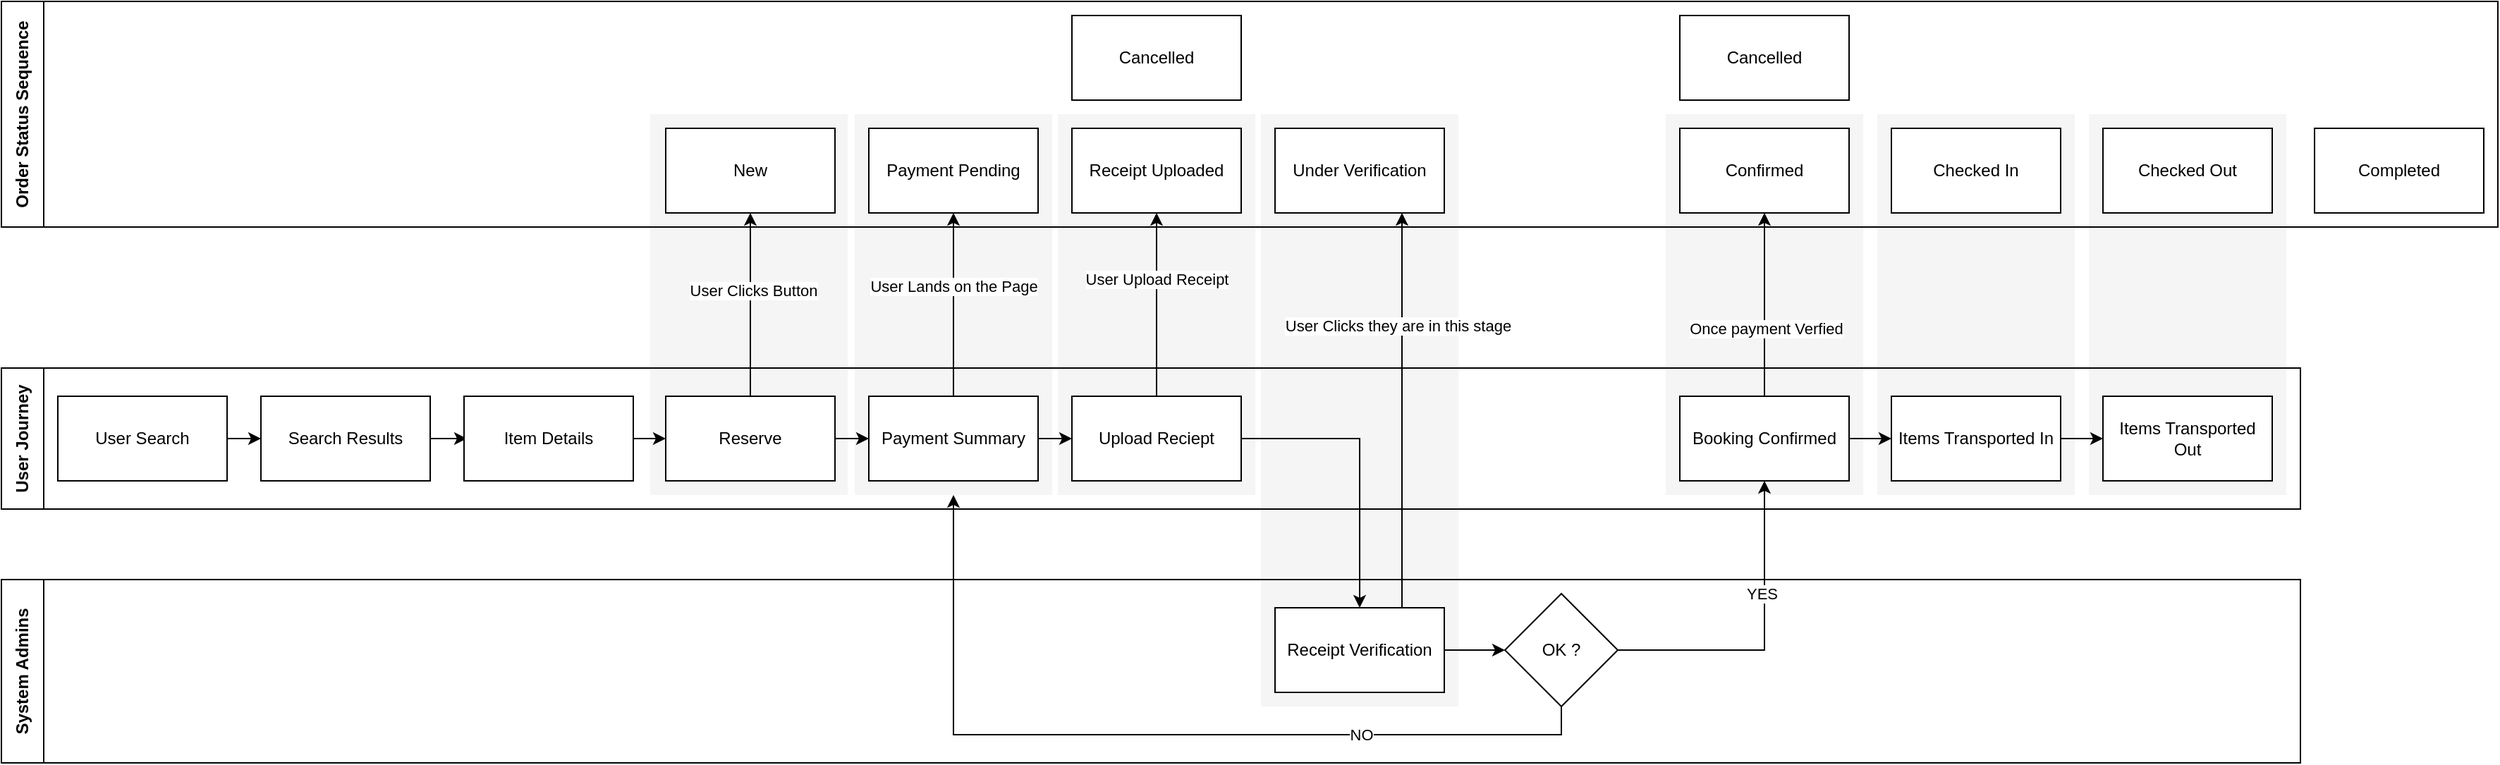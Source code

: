 <mxfile pages="3">
    <diagram name="User Journey" id="LqXyPF7JI-Jgg4aeZyhB">
        <mxGraphModel dx="452" dy="212" grid="1" gridSize="10" guides="1" tooltips="1" connect="1" arrows="1" fold="1" page="1" pageScale="1" pageWidth="1169" pageHeight="827" math="0" shadow="0">
            <root>
                <mxCell id="0"/>
                <mxCell id="1" parent="0"/>
                <mxCell id="3ZjQxdZKII5ij4vQxhKE-32" value="" style="rounded=0;whiteSpace=wrap;html=1;fillColor=#f5f5f5;fontColor=#333333;strokeColor=none;" parent="1" vertex="1">
                    <mxGeometry x="1520" y="180" width="140" height="270" as="geometry"/>
                </mxCell>
                <mxCell id="3ZjQxdZKII5ij4vQxhKE-31" value="" style="rounded=0;whiteSpace=wrap;html=1;fillColor=#f5f5f5;fontColor=#333333;strokeColor=none;" parent="1" vertex="1">
                    <mxGeometry x="1370" y="180" width="140" height="270" as="geometry"/>
                </mxCell>
                <mxCell id="3ZjQxdZKII5ij4vQxhKE-30" value="" style="rounded=0;whiteSpace=wrap;html=1;fillColor=#f5f5f5;fontColor=#333333;strokeColor=none;" parent="1" vertex="1">
                    <mxGeometry x="1220" y="180" width="140" height="270" as="geometry"/>
                </mxCell>
                <mxCell id="3ZjQxdZKII5ij4vQxhKE-29" value="" style="rounded=0;whiteSpace=wrap;html=1;fillColor=#f5f5f5;fontColor=#333333;strokeColor=none;" parent="1" vertex="1">
                    <mxGeometry x="933" y="180" width="140" height="420" as="geometry"/>
                </mxCell>
                <mxCell id="3ZjQxdZKII5ij4vQxhKE-28" value="" style="rounded=0;whiteSpace=wrap;html=1;fillColor=#f5f5f5;fontColor=#333333;strokeColor=none;" parent="1" vertex="1">
                    <mxGeometry x="789" y="180" width="140" height="270" as="geometry"/>
                </mxCell>
                <mxCell id="3ZjQxdZKII5ij4vQxhKE-27" value="" style="rounded=0;whiteSpace=wrap;html=1;fillColor=#f5f5f5;fontColor=#333333;strokeColor=none;" parent="1" vertex="1">
                    <mxGeometry x="645" y="180" width="140" height="270" as="geometry"/>
                </mxCell>
                <mxCell id="3ZjQxdZKII5ij4vQxhKE-26" value="" style="rounded=0;whiteSpace=wrap;html=1;fillColor=#f5f5f5;fontColor=#333333;strokeColor=none;" parent="1" vertex="1">
                    <mxGeometry x="500" y="180" width="140" height="270" as="geometry"/>
                </mxCell>
                <mxCell id="CZBohjTRGIKA8jOOzzC4-14" style="edgeStyle=orthogonalEdgeStyle;rounded=0;orthogonalLoop=1;jettySize=auto;html=1;exitX=1;exitY=0.5;exitDx=0;exitDy=0;entryX=0;entryY=0.5;entryDx=0;entryDy=0;" parent="1" source="CZBohjTRGIKA8jOOzzC4-5" target="CZBohjTRGIKA8jOOzzC4-6" edge="1">
                    <mxGeometry relative="1" as="geometry"/>
                </mxCell>
                <mxCell id="CZBohjTRGIKA8jOOzzC4-5" value="User Search" style="rounded=0;whiteSpace=wrap;html=1;" parent="1" vertex="1">
                    <mxGeometry x="80" y="380" width="120" height="60" as="geometry"/>
                </mxCell>
                <mxCell id="CZBohjTRGIKA8jOOzzC4-15" style="edgeStyle=orthogonalEdgeStyle;rounded=0;orthogonalLoop=1;jettySize=auto;html=1;exitX=1;exitY=0.5;exitDx=0;exitDy=0;" parent="1" source="CZBohjTRGIKA8jOOzzC4-6" edge="1">
                    <mxGeometry relative="1" as="geometry">
                        <mxPoint x="370" y="410" as="targetPoint"/>
                    </mxGeometry>
                </mxCell>
                <mxCell id="CZBohjTRGIKA8jOOzzC4-6" value="Search Results" style="rounded=0;whiteSpace=wrap;html=1;" parent="1" vertex="1">
                    <mxGeometry x="224" y="380" width="120" height="60" as="geometry"/>
                </mxCell>
                <mxCell id="CZBohjTRGIKA8jOOzzC4-16" style="edgeStyle=orthogonalEdgeStyle;rounded=0;orthogonalLoop=1;jettySize=auto;html=1;exitX=1;exitY=0.5;exitDx=0;exitDy=0;entryX=0;entryY=0.5;entryDx=0;entryDy=0;" parent="1" source="CZBohjTRGIKA8jOOzzC4-7" target="CZBohjTRGIKA8jOOzzC4-8" edge="1">
                    <mxGeometry relative="1" as="geometry"/>
                </mxCell>
                <mxCell id="CZBohjTRGIKA8jOOzzC4-7" value="Item Details" style="rounded=0;whiteSpace=wrap;html=1;" parent="1" vertex="1">
                    <mxGeometry x="368" y="380" width="120" height="60" as="geometry"/>
                </mxCell>
                <mxCell id="CZBohjTRGIKA8jOOzzC4-17" style="edgeStyle=orthogonalEdgeStyle;rounded=0;orthogonalLoop=1;jettySize=auto;html=1;exitX=1;exitY=0.5;exitDx=0;exitDy=0;entryX=0;entryY=0.5;entryDx=0;entryDy=0;" parent="1" source="CZBohjTRGIKA8jOOzzC4-8" target="CZBohjTRGIKA8jOOzzC4-9" edge="1">
                    <mxGeometry relative="1" as="geometry"/>
                </mxCell>
                <mxCell id="CZBohjTRGIKA8jOOzzC4-8" value="Reserve" style="rounded=0;whiteSpace=wrap;html=1;" parent="1" vertex="1">
                    <mxGeometry x="511" y="380" width="120" height="60" as="geometry"/>
                </mxCell>
                <mxCell id="CZBohjTRGIKA8jOOzzC4-18" style="edgeStyle=orthogonalEdgeStyle;rounded=0;orthogonalLoop=1;jettySize=auto;html=1;exitX=1;exitY=0.5;exitDx=0;exitDy=0;entryX=0;entryY=0.5;entryDx=0;entryDy=0;" parent="1" source="CZBohjTRGIKA8jOOzzC4-9" target="CZBohjTRGIKA8jOOzzC4-10" edge="1">
                    <mxGeometry relative="1" as="geometry"/>
                </mxCell>
                <mxCell id="rJdlbdRvxO3YzayUn3DN-3" style="edgeStyle=orthogonalEdgeStyle;rounded=0;orthogonalLoop=1;jettySize=auto;html=1;entryX=0.5;entryY=1;entryDx=0;entryDy=0;" parent="1" source="CZBohjTRGIKA8jOOzzC4-9" target="CZBohjTRGIKA8jOOzzC4-27" edge="1">
                    <mxGeometry relative="1" as="geometry"/>
                </mxCell>
                <mxCell id="rJdlbdRvxO3YzayUn3DN-4" value="User Lands on the Page" style="edgeLabel;html=1;align=center;verticalAlign=middle;resizable=0;points=[];" parent="rJdlbdRvxO3YzayUn3DN-3" vertex="1" connectable="0">
                    <mxGeometry x="0.2" relative="1" as="geometry">
                        <mxPoint as="offset"/>
                    </mxGeometry>
                </mxCell>
                <mxCell id="CZBohjTRGIKA8jOOzzC4-9" value="Payment Summary" style="rounded=0;whiteSpace=wrap;html=1;" parent="1" vertex="1">
                    <mxGeometry x="655" y="380" width="120" height="60" as="geometry"/>
                </mxCell>
                <mxCell id="CZBohjTRGIKA8jOOzzC4-36" style="edgeStyle=orthogonalEdgeStyle;rounded=0;orthogonalLoop=1;jettySize=auto;html=1;entryX=0.5;entryY=0;entryDx=0;entryDy=0;" parent="1" source="CZBohjTRGIKA8jOOzzC4-10" target="CZBohjTRGIKA8jOOzzC4-12" edge="1">
                    <mxGeometry relative="1" as="geometry"/>
                </mxCell>
                <mxCell id="rJdlbdRvxO3YzayUn3DN-5" style="edgeStyle=orthogonalEdgeStyle;rounded=0;orthogonalLoop=1;jettySize=auto;html=1;entryX=0.5;entryY=1;entryDx=0;entryDy=0;" parent="1" source="CZBohjTRGIKA8jOOzzC4-10" target="CZBohjTRGIKA8jOOzzC4-28" edge="1">
                    <mxGeometry relative="1" as="geometry"/>
                </mxCell>
                <mxCell id="rJdlbdRvxO3YzayUn3DN-6" value="User Upload Receipt" style="edgeLabel;html=1;align=center;verticalAlign=middle;resizable=0;points=[];" parent="rJdlbdRvxO3YzayUn3DN-5" vertex="1" connectable="0">
                    <mxGeometry x="0.277" relative="1" as="geometry">
                        <mxPoint as="offset"/>
                    </mxGeometry>
                </mxCell>
                <mxCell id="CZBohjTRGIKA8jOOzzC4-10" value="Upload Reciept" style="rounded=0;whiteSpace=wrap;html=1;" parent="1" vertex="1">
                    <mxGeometry x="799" y="380" width="120" height="60" as="geometry"/>
                </mxCell>
                <mxCell id="CZBohjTRGIKA8jOOzzC4-37" style="edgeStyle=orthogonalEdgeStyle;rounded=0;orthogonalLoop=1;jettySize=auto;html=1;entryX=0;entryY=0.5;entryDx=0;entryDy=0;" parent="1" source="CZBohjTRGIKA8jOOzzC4-12" target="CZBohjTRGIKA8jOOzzC4-13" edge="1">
                    <mxGeometry relative="1" as="geometry"/>
                </mxCell>
                <mxCell id="rJdlbdRvxO3YzayUn3DN-7" style="edgeStyle=orthogonalEdgeStyle;rounded=0;orthogonalLoop=1;jettySize=auto;html=1;exitX=0.75;exitY=0;exitDx=0;exitDy=0;entryX=0.75;entryY=1;entryDx=0;entryDy=0;" parent="1" source="CZBohjTRGIKA8jOOzzC4-12" target="CZBohjTRGIKA8jOOzzC4-29" edge="1">
                    <mxGeometry relative="1" as="geometry"/>
                </mxCell>
                <mxCell id="rJdlbdRvxO3YzayUn3DN-8" value="User Clicks they are in this stage" style="edgeLabel;html=1;align=center;verticalAlign=middle;resizable=0;points=[];" parent="rJdlbdRvxO3YzayUn3DN-7" vertex="1" connectable="0">
                    <mxGeometry x="0.242" relative="1" as="geometry">
                        <mxPoint x="-3" y="-26" as="offset"/>
                    </mxGeometry>
                </mxCell>
                <mxCell id="CZBohjTRGIKA8jOOzzC4-12" value="Receipt Verification" style="rounded=0;whiteSpace=wrap;html=1;" parent="1" vertex="1">
                    <mxGeometry x="943" y="530" width="120" height="60" as="geometry"/>
                </mxCell>
                <mxCell id="CZBohjTRGIKA8jOOzzC4-38" style="edgeStyle=orthogonalEdgeStyle;rounded=0;orthogonalLoop=1;jettySize=auto;html=1;exitX=0.5;exitY=1;exitDx=0;exitDy=0;entryX=0.5;entryY=1;entryDx=0;entryDy=0;" parent="1" source="CZBohjTRGIKA8jOOzzC4-13" target="3ZjQxdZKII5ij4vQxhKE-27" edge="1">
                    <mxGeometry relative="1" as="geometry"/>
                </mxCell>
                <mxCell id="CZBohjTRGIKA8jOOzzC4-39" value="NO" style="edgeLabel;html=1;align=center;verticalAlign=middle;resizable=0;points=[];" parent="CZBohjTRGIKA8jOOzzC4-38" vertex="1" connectable="0">
                    <mxGeometry x="-0.476" relative="1" as="geometry">
                        <mxPoint as="offset"/>
                    </mxGeometry>
                </mxCell>
                <mxCell id="CZBohjTRGIKA8jOOzzC4-40" style="edgeStyle=orthogonalEdgeStyle;rounded=0;orthogonalLoop=1;jettySize=auto;html=1;exitX=1;exitY=0.5;exitDx=0;exitDy=0;entryX=0.5;entryY=1;entryDx=0;entryDy=0;" parent="1" source="CZBohjTRGIKA8jOOzzC4-13" target="CZBohjTRGIKA8jOOzzC4-11" edge="1">
                    <mxGeometry relative="1" as="geometry"/>
                </mxCell>
                <mxCell id="CZBohjTRGIKA8jOOzzC4-41" value="YES" style="edgeLabel;html=1;align=center;verticalAlign=middle;resizable=0;points=[];" parent="CZBohjTRGIKA8jOOzzC4-40" vertex="1" connectable="0">
                    <mxGeometry x="0.292" y="2" relative="1" as="geometry">
                        <mxPoint as="offset"/>
                    </mxGeometry>
                </mxCell>
                <mxCell id="CZBohjTRGIKA8jOOzzC4-13" value="OK ?" style="rhombus;whiteSpace=wrap;html=1;" parent="1" vertex="1">
                    <mxGeometry x="1106" y="520" width="80" height="80" as="geometry"/>
                </mxCell>
                <mxCell id="3ZjQxdZKII5ij4vQxhKE-1" value="User Journey" style="swimlane;horizontal=0;whiteSpace=wrap;html=1;startSize=30;movable=1;resizable=1;rotatable=1;deletable=1;editable=1;locked=0;connectable=1;" parent="1" vertex="1">
                    <mxGeometry x="40" y="360" width="1630" height="100" as="geometry"/>
                </mxCell>
                <mxCell id="CZBohjTRGIKA8jOOzzC4-11" value="Booking Confirmed" style="rounded=0;whiteSpace=wrap;html=1;" parent="3ZjQxdZKII5ij4vQxhKE-1" vertex="1">
                    <mxGeometry x="1190" y="20" width="120" height="60" as="geometry"/>
                </mxCell>
                <mxCell id="CZBohjTRGIKA8jOOzzC4-30" value="Items Transported In" style="rounded=0;whiteSpace=wrap;html=1;" parent="3ZjQxdZKII5ij4vQxhKE-1" vertex="1">
                    <mxGeometry x="1340" y="20" width="120" height="60" as="geometry"/>
                </mxCell>
                <mxCell id="CZBohjTRGIKA8jOOzzC4-31" value="Items Transported Out" style="rounded=0;whiteSpace=wrap;html=1;" parent="3ZjQxdZKII5ij4vQxhKE-1" vertex="1">
                    <mxGeometry x="1490" y="20" width="120" height="60" as="geometry"/>
                </mxCell>
                <mxCell id="CZBohjTRGIKA8jOOzzC4-42" style="edgeStyle=orthogonalEdgeStyle;rounded=0;orthogonalLoop=1;jettySize=auto;html=1;exitX=1;exitY=0.5;exitDx=0;exitDy=0;entryX=0;entryY=0.5;entryDx=0;entryDy=0;" parent="3ZjQxdZKII5ij4vQxhKE-1" source="CZBohjTRGIKA8jOOzzC4-11" target="CZBohjTRGIKA8jOOzzC4-30" edge="1">
                    <mxGeometry relative="1" as="geometry"/>
                </mxCell>
                <mxCell id="CZBohjTRGIKA8jOOzzC4-43" style="edgeStyle=orthogonalEdgeStyle;rounded=0;orthogonalLoop=1;jettySize=auto;html=1;exitX=1;exitY=0.5;exitDx=0;exitDy=0;entryX=0;entryY=0.5;entryDx=0;entryDy=0;" parent="3ZjQxdZKII5ij4vQxhKE-1" source="CZBohjTRGIKA8jOOzzC4-30" target="CZBohjTRGIKA8jOOzzC4-31" edge="1">
                    <mxGeometry relative="1" as="geometry"/>
                </mxCell>
                <mxCell id="3ZjQxdZKII5ij4vQxhKE-2" value="System Admins" style="swimlane;horizontal=0;whiteSpace=wrap;html=1;startSize=30;movable=1;resizable=1;rotatable=1;deletable=1;editable=1;locked=0;connectable=1;" parent="1" vertex="1">
                    <mxGeometry x="40" y="510" width="1630" height="130" as="geometry"/>
                </mxCell>
                <mxCell id="3ZjQxdZKII5ij4vQxhKE-20" value="Order Status Sequence" style="swimlane;horizontal=0;whiteSpace=wrap;html=1;startSize=30;movable=0;resizable=0;rotatable=0;deletable=0;editable=0;locked=1;connectable=0;" parent="1" vertex="1">
                    <mxGeometry x="40" y="100" width="1770" height="160" as="geometry"/>
                </mxCell>
                <mxCell id="3ZjQxdZKII5ij4vQxhKE-24" style="edgeStyle=orthogonalEdgeStyle;rounded=0;orthogonalLoop=1;jettySize=auto;html=1;exitX=1;exitY=0.5;exitDx=0;exitDy=0;entryX=0;entryY=0.5;entryDx=0;entryDy=0;" parent="3ZjQxdZKII5ij4vQxhKE-20" edge="1">
                    <mxGeometry relative="1" as="geometry">
                        <mxPoint x="1310" y="50" as="sourcePoint"/>
                    </mxGeometry>
                </mxCell>
                <mxCell id="3ZjQxdZKII5ij4vQxhKE-25" style="edgeStyle=orthogonalEdgeStyle;rounded=0;orthogonalLoop=1;jettySize=auto;html=1;exitX=1;exitY=0.5;exitDx=0;exitDy=0;entryX=0;entryY=0.5;entryDx=0;entryDy=0;" parent="3ZjQxdZKII5ij4vQxhKE-20" edge="1">
                    <mxGeometry relative="1" as="geometry">
                        <mxPoint x="1460" y="50" as="sourcePoint"/>
                    </mxGeometry>
                </mxCell>
                <mxCell id="CZBohjTRGIKA8jOOzzC4-26" value="New" style="rounded=0;whiteSpace=wrap;html=1;" parent="3ZjQxdZKII5ij4vQxhKE-20" vertex="1">
                    <mxGeometry x="471" y="90" width="120" height="60" as="geometry"/>
                </mxCell>
                <mxCell id="CZBohjTRGIKA8jOOzzC4-27" value="Payment Pending" style="rounded=0;whiteSpace=wrap;html=1;" parent="3ZjQxdZKII5ij4vQxhKE-20" vertex="1">
                    <mxGeometry x="615" y="90" width="120" height="60" as="geometry"/>
                </mxCell>
                <mxCell id="CZBohjTRGIKA8jOOzzC4-28" value="Receipt Uploaded" style="rounded=0;whiteSpace=wrap;html=1;" parent="3ZjQxdZKII5ij4vQxhKE-20" vertex="1">
                    <mxGeometry x="759" y="90" width="120" height="60" as="geometry"/>
                </mxCell>
                <mxCell id="CZBohjTRGIKA8jOOzzC4-29" value="Under Verification" style="rounded=0;whiteSpace=wrap;html=1;" parent="3ZjQxdZKII5ij4vQxhKE-20" vertex="1">
                    <mxGeometry x="903" y="90" width="120" height="60" as="geometry"/>
                </mxCell>
                <mxCell id="CZBohjTRGIKA8jOOzzC4-32" value="Confirmed" style="rounded=0;whiteSpace=wrap;html=1;" parent="3ZjQxdZKII5ij4vQxhKE-20" vertex="1">
                    <mxGeometry x="1190" y="90" width="120" height="60" as="geometry"/>
                </mxCell>
                <mxCell id="CZBohjTRGIKA8jOOzzC4-33" value="Checked In" style="rounded=0;whiteSpace=wrap;html=1;" parent="3ZjQxdZKII5ij4vQxhKE-20" vertex="1">
                    <mxGeometry x="1340" y="90" width="120" height="60" as="geometry"/>
                </mxCell>
                <mxCell id="CZBohjTRGIKA8jOOzzC4-34" value="Checked Out" style="rounded=0;whiteSpace=wrap;html=1;" parent="3ZjQxdZKII5ij4vQxhKE-20" vertex="1">
                    <mxGeometry x="1490" y="90" width="120" height="60" as="geometry"/>
                </mxCell>
                <mxCell id="CZBohjTRGIKA8jOOzzC4-35" value="Completed" style="rounded=0;whiteSpace=wrap;html=1;" parent="3ZjQxdZKII5ij4vQxhKE-20" vertex="1">
                    <mxGeometry x="1640" y="90" width="120" height="60" as="geometry"/>
                </mxCell>
                <mxCell id="CZBohjTRGIKA8jOOzzC4-44" value="Cancelled" style="rounded=0;whiteSpace=wrap;html=1;" parent="3ZjQxdZKII5ij4vQxhKE-20" vertex="1">
                    <mxGeometry x="1190" y="10" width="120" height="60" as="geometry"/>
                </mxCell>
                <mxCell id="3ZjQxdZKII5ij4vQxhKE-33" value="Cancelled" style="rounded=0;whiteSpace=wrap;html=1;" parent="1" vertex="1">
                    <mxGeometry x="799" y="110" width="120" height="60" as="geometry"/>
                </mxCell>
                <mxCell id="rJdlbdRvxO3YzayUn3DN-1" style="edgeStyle=orthogonalEdgeStyle;rounded=0;orthogonalLoop=1;jettySize=auto;html=1;exitX=0.5;exitY=0;exitDx=0;exitDy=0;entryX=0.5;entryY=1;entryDx=0;entryDy=0;entryPerimeter=0;" parent="1" source="CZBohjTRGIKA8jOOzzC4-8" target="CZBohjTRGIKA8jOOzzC4-26" edge="1">
                    <mxGeometry relative="1" as="geometry"/>
                </mxCell>
                <mxCell id="rJdlbdRvxO3YzayUn3DN-2" value="User Clicks Button" style="edgeLabel;html=1;align=center;verticalAlign=middle;resizable=0;points=[];" parent="rJdlbdRvxO3YzayUn3DN-1" vertex="1" connectable="0">
                    <mxGeometry x="0.154" y="-2" relative="1" as="geometry">
                        <mxPoint as="offset"/>
                    </mxGeometry>
                </mxCell>
                <mxCell id="rJdlbdRvxO3YzayUn3DN-9" style="edgeStyle=orthogonalEdgeStyle;rounded=0;orthogonalLoop=1;jettySize=auto;html=1;entryX=0.5;entryY=1;entryDx=0;entryDy=0;" parent="1" source="CZBohjTRGIKA8jOOzzC4-11" target="CZBohjTRGIKA8jOOzzC4-32" edge="1">
                    <mxGeometry relative="1" as="geometry"/>
                </mxCell>
                <mxCell id="rJdlbdRvxO3YzayUn3DN-10" value="Once payment Verfied" style="edgeLabel;html=1;align=center;verticalAlign=middle;resizable=0;points=[];" parent="rJdlbdRvxO3YzayUn3DN-9" vertex="1" connectable="0">
                    <mxGeometry x="-0.262" y="-1" relative="1" as="geometry">
                        <mxPoint as="offset"/>
                    </mxGeometry>
                </mxCell>
            </root>
        </mxGraphModel>
    </diagram>
    <diagram id="qkvSj4cj8HJJ5qAoqPm4" name="High Level Archtecture">
        <mxGraphModel dx="452" dy="554" grid="1" gridSize="10" guides="1" tooltips="1" connect="1" arrows="1" fold="1" page="1" pageScale="1" pageWidth="827" pageHeight="1169" math="0" shadow="0">
            <root>
                <mxCell id="0"/>
                <mxCell id="1" parent="0"/>
                <mxCell id="cp1kz8u28nVTIYYutqOm-1" style="edgeStyle=orthogonalEdgeStyle;rounded=0;orthogonalLoop=1;jettySize=auto;html=1;entryX=0.5;entryY=0;entryDx=0;entryDy=0;" parent="1" source="cp1kz8u28nVTIYYutqOm-2" target="cp1kz8u28nVTIYYutqOm-7" edge="1">
                    <mxGeometry relative="1" as="geometry"/>
                </mxCell>
                <mxCell id="cp1kz8u28nVTIYYutqOm-2" value="Client Layer" style="swimlane;whiteSpace=wrap;html=1;" parent="1" vertex="1">
                    <mxGeometry x="470" y="220" width="410" height="110" as="geometry"/>
                </mxCell>
                <mxCell id="cp1kz8u28nVTIYYutqOm-3" value="WWW" style="rounded=0;whiteSpace=wrap;html=1;" parent="cp1kz8u28nVTIYYutqOm-2" vertex="1">
                    <mxGeometry x="70" y="40" width="120" height="60" as="geometry"/>
                </mxCell>
                <mxCell id="cp1kz8u28nVTIYYutqOm-4" value="Admin Portal" style="rounded=0;whiteSpace=wrap;html=1;" parent="cp1kz8u28nVTIYYutqOm-2" vertex="1">
                    <mxGeometry x="210" y="40" width="120" height="60" as="geometry"/>
                </mxCell>
                <mxCell id="cp1kz8u28nVTIYYutqOm-36" style="edgeStyle=orthogonalEdgeStyle;rounded=0;orthogonalLoop=1;jettySize=auto;html=1;exitX=0;exitY=0.5;exitDx=0;exitDy=0;entryX=1;entryY=0.75;entryDx=0;entryDy=0;" parent="1" source="cp1kz8u28nVTIYYutqOm-7" target="cp1kz8u28nVTIYYutqOm-13" edge="1">
                    <mxGeometry relative="1" as="geometry"/>
                </mxCell>
                <mxCell id="cp1kz8u28nVTIYYutqOm-7" value="Infrastructure Layer" style="swimlane;whiteSpace=wrap;html=1;startSize=23;" parent="1" vertex="1">
                    <mxGeometry x="470" y="390" width="410" height="180" as="geometry"/>
                </mxCell>
                <mxCell id="cp1kz8u28nVTIYYutqOm-8" value="Web Server, Firewall, Monitoring &amp;amp; Logging" style="rounded=0;whiteSpace=wrap;html=1;" parent="cp1kz8u28nVTIYYutqOm-7" vertex="1">
                    <mxGeometry x="10" y="40" width="390" height="60" as="geometry"/>
                </mxCell>
                <mxCell id="cp1kz8u28nVTIYYutqOm-9" value="API Gateway" style="rounded=0;whiteSpace=wrap;html=1;" parent="cp1kz8u28nVTIYYutqOm-7" vertex="1">
                    <mxGeometry x="10" y="106" width="190" height="60" as="geometry"/>
                </mxCell>
                <mxCell id="cp1kz8u28nVTIYYutqOm-10" value="Authentication Server" style="rounded=0;whiteSpace=wrap;html=1;" parent="cp1kz8u28nVTIYYutqOm-7" vertex="1">
                    <mxGeometry x="210" y="106" width="190" height="60" as="geometry"/>
                </mxCell>
                <mxCell id="cp1kz8u28nVTIYYutqOm-37" style="edgeStyle=orthogonalEdgeStyle;rounded=0;orthogonalLoop=1;jettySize=auto;html=1;entryX=0.5;entryY=0;entryDx=0;entryDy=0;" parent="1" source="cp1kz8u28nVTIYYutqOm-13" target="cp1kz8u28nVTIYYutqOm-23" edge="1">
                    <mxGeometry relative="1" as="geometry"/>
                </mxCell>
                <mxCell id="cp1kz8u28nVTIYYutqOm-38" style="edgeStyle=orthogonalEdgeStyle;rounded=0;orthogonalLoop=1;jettySize=auto;html=1;entryX=0.5;entryY=0;entryDx=0;entryDy=0;" parent="1" source="cp1kz8u28nVTIYYutqOm-13" target="cp1kz8u28nVTIYYutqOm-34" edge="1">
                    <mxGeometry relative="1" as="geometry"/>
                </mxCell>
                <mxCell id="cp1kz8u28nVTIYYutqOm-13" value="Microservices" style="swimlane;whiteSpace=wrap;html=1;" parent="1" vertex="1">
                    <mxGeometry x="20" y="220" width="410" height="190" as="geometry"/>
                </mxCell>
                <mxCell id="cp1kz8u28nVTIYYutqOm-14" value="&lt;p data-pm-slice=&quot;1 1 [&amp;quot;orderedList&amp;quot;,{&amp;quot;hookId&amp;quot;:&amp;quot;bh-7DCPIdUZGF4qi5zgz1UTP&amp;quot;,&amp;quot;hookType&amp;quot;:&amp;quot;blockHook&amp;quot;,&amp;quot;bubbleMenu&amp;quot;:true,&amp;quot;dir&amp;quot;:&amp;quot;ltr&amp;quot;,&amp;quot;start&amp;quot;:1},&amp;quot;listItem&amp;quot;,{&amp;quot;hookId&amp;quot;:&amp;quot;bh--_8fROrcW6D76sBfDuFPf&amp;quot;,&amp;quot;hookType&amp;quot;:&amp;quot;blockHook&amp;quot;}]&quot; dir=&quot;ltr&quot; data-bubble-menu=&quot;true&quot; data-hook-type=&quot;blockHook&quot; id=&quot;bh-ocJI2Xi5xWHBzxru-ZNvp&quot;&gt;User Service&lt;/p&gt;" style="rounded=0;whiteSpace=wrap;html=1;" parent="cp1kz8u28nVTIYYutqOm-13" vertex="1">
                    <mxGeometry x="10" y="40" width="120" height="60" as="geometry"/>
                </mxCell>
                <mxCell id="cp1kz8u28nVTIYYutqOm-15" value="&lt;p data-pm-slice=&quot;1 1 [&amp;quot;orderedList&amp;quot;,{&amp;quot;hookId&amp;quot;:&amp;quot;bh-7DCPIdUZGF4qi5zgz1UTP&amp;quot;,&amp;quot;hookType&amp;quot;:&amp;quot;blockHook&amp;quot;,&amp;quot;bubbleMenu&amp;quot;:true,&amp;quot;dir&amp;quot;:&amp;quot;ltr&amp;quot;,&amp;quot;start&amp;quot;:1},&amp;quot;listItem&amp;quot;,{&amp;quot;hookId&amp;quot;:&amp;quot;bh-IE9mQu8YucQOOUZtBvup9&amp;quot;,&amp;quot;hookType&amp;quot;:&amp;quot;blockHook&amp;quot;}]&quot; dir=&quot;ltr&quot; data-bubble-menu=&quot;true&quot; data-hook-type=&quot;blockHook&quot; id=&quot;bh-qchH9CW7WXxPOCBXkmo9h&quot;&gt;Notification Service&lt;/p&gt;" style="rounded=0;whiteSpace=wrap;html=1;" parent="cp1kz8u28nVTIYYutqOm-13" vertex="1">
                    <mxGeometry x="145" y="40" width="120" height="60" as="geometry"/>
                </mxCell>
                <mxCell id="cp1kz8u28nVTIYYutqOm-16" value="&lt;p data-pm-slice=&quot;1 1 [&amp;quot;orderedList&amp;quot;,{&amp;quot;hookId&amp;quot;:&amp;quot;bh-7DCPIdUZGF4qi5zgz1UTP&amp;quot;,&amp;quot;hookType&amp;quot;:&amp;quot;blockHook&amp;quot;,&amp;quot;bubbleMenu&amp;quot;:true,&amp;quot;dir&amp;quot;:&amp;quot;ltr&amp;quot;,&amp;quot;start&amp;quot;:1},&amp;quot;listItem&amp;quot;,{&amp;quot;hookId&amp;quot;:&amp;quot;bh-H7IT00rBx84PCXdsO38nJ&amp;quot;,&amp;quot;hookType&amp;quot;:&amp;quot;blockHook&amp;quot;}]&quot; dir=&quot;ltr&quot; data-bubble-menu=&quot;true&quot; data-hook-type=&quot;blockHook&quot; id=&quot;bh--seQbvdtpaoBHNNc7BUaE&quot;&gt;Activity Service&lt;/p&gt;" style="rounded=0;whiteSpace=wrap;html=1;" parent="cp1kz8u28nVTIYYutqOm-13" vertex="1">
                    <mxGeometry x="280" y="40" width="120" height="60" as="geometry"/>
                </mxCell>
                <mxCell id="cp1kz8u28nVTIYYutqOm-17" value="&lt;p data-pm-slice=&quot;1 1 [&amp;quot;orderedList&amp;quot;,{&amp;quot;hookId&amp;quot;:&amp;quot;bh-7DCPIdUZGF4qi5zgz1UTP&amp;quot;,&amp;quot;hookType&amp;quot;:&amp;quot;blockHook&amp;quot;,&amp;quot;bubbleMenu&amp;quot;:true,&amp;quot;dir&amp;quot;:&amp;quot;ltr&amp;quot;,&amp;quot;start&amp;quot;:1},&amp;quot;listItem&amp;quot;,{&amp;quot;hookId&amp;quot;:&amp;quot;bh-4V4yWNzqoyXIwRy_F04qY&amp;quot;,&amp;quot;hookType&amp;quot;:&amp;quot;blockHook&amp;quot;}]&quot; dir=&quot;ltr&quot; data-bubble-menu=&quot;true&quot; data-hook-type=&quot;blockHook&quot; id=&quot;bh-TgNiIRALmVVeNTGmhZjVz&quot;&gt;Files Service&lt;/p&gt;" style="rounded=0;whiteSpace=wrap;html=1;" parent="cp1kz8u28nVTIYYutqOm-13" vertex="1">
                    <mxGeometry x="10" y="110" width="120" height="60" as="geometry"/>
                </mxCell>
                <mxCell id="cp1kz8u28nVTIYYutqOm-18" value="&lt;p data-pm-slice=&quot;1 1 [&amp;quot;orderedList&amp;quot;,{&amp;quot;hookId&amp;quot;:&amp;quot;bh-7DCPIdUZGF4qi5zgz1UTP&amp;quot;,&amp;quot;hookType&amp;quot;:&amp;quot;blockHook&amp;quot;,&amp;quot;bubbleMenu&amp;quot;:true,&amp;quot;dir&amp;quot;:&amp;quot;ltr&amp;quot;,&amp;quot;start&amp;quot;:1},&amp;quot;listItem&amp;quot;,{&amp;quot;hookId&amp;quot;:&amp;quot;bh-eo6Doptl8hPkqxEkdhmBF&amp;quot;,&amp;quot;hookType&amp;quot;:&amp;quot;blockHook&amp;quot;}]&quot; dir=&quot;ltr&quot; data-bubble-menu=&quot;true&quot; data-hook-type=&quot;blockHook&quot; id=&quot;bh-Vixjyb3KjtMvn1t-cKb_z&quot;&gt;Bookings Service&lt;/p&gt;" style="rounded=0;whiteSpace=wrap;html=1;" parent="cp1kz8u28nVTIYYutqOm-13" vertex="1">
                    <mxGeometry x="145" y="110" width="120" height="60" as="geometry"/>
                </mxCell>
                <mxCell id="cp1kz8u28nVTIYYutqOm-23" value="Integration Layer" style="swimlane;whiteSpace=wrap;html=1;" parent="1" vertex="1">
                    <mxGeometry x="180" y="460" width="240" height="110" as="geometry"/>
                </mxCell>
                <mxCell id="Fax6TZuZyjG1nf2TaskS-1" value="Google Maps" style="rounded=0;whiteSpace=wrap;html=1;" parent="cp1kz8u28nVTIYYutqOm-23" vertex="1">
                    <mxGeometry x="10" y="40" width="100" height="60" as="geometry"/>
                </mxCell>
                <mxCell id="jnyxDIFOFhmC5v9Fc2z5-2" value="Resend" style="rounded=0;whiteSpace=wrap;html=1;" vertex="1" parent="cp1kz8u28nVTIYYutqOm-23">
                    <mxGeometry x="130" y="40" width="100" height="60" as="geometry"/>
                </mxCell>
                <mxCell id="cp1kz8u28nVTIYYutqOm-31" style="edgeStyle=orthogonalEdgeStyle;rounded=0;orthogonalLoop=1;jettySize=auto;html=1;entryX=0.5;entryY=0;entryDx=0;entryDy=0;exitX=0.5;exitY=1;exitDx=0;exitDy=0;" parent="1" edge="1">
                    <mxGeometry relative="1" as="geometry">
                        <Array as="points">
                            <mxPoint x="820" y="630"/>
                            <mxPoint x="550" y="630"/>
                        </Array>
                        <mxPoint x="550" y="660" as="targetPoint"/>
                    </mxGeometry>
                </mxCell>
                <mxCell id="cp1kz8u28nVTIYYutqOm-32" style="edgeStyle=orthogonalEdgeStyle;rounded=0;orthogonalLoop=1;jettySize=auto;html=1;entryX=0.5;entryY=0;entryDx=0;entryDy=0;exitX=0.5;exitY=1;exitDx=0;exitDy=0;" parent="1" edge="1">
                    <mxGeometry relative="1" as="geometry">
                        <Array as="points">
                            <mxPoint x="820" y="630"/>
                            <mxPoint x="690" y="630"/>
                        </Array>
                        <mxPoint x="690" y="660" as="targetPoint"/>
                    </mxGeometry>
                </mxCell>
                <mxCell id="cp1kz8u28nVTIYYutqOm-33" style="edgeStyle=orthogonalEdgeStyle;rounded=0;orthogonalLoop=1;jettySize=auto;html=1;entryX=0.5;entryY=0;entryDx=0;entryDy=0;" parent="1" edge="1">
                    <mxGeometry relative="1" as="geometry">
                        <Array as="points">
                            <mxPoint x="820" y="630"/>
                            <mxPoint x="830" y="630"/>
                        </Array>
                        <mxPoint x="830" y="660" as="targetPoint"/>
                    </mxGeometry>
                </mxCell>
                <mxCell id="cp1kz8u28nVTIYYutqOm-34" value="Data Layer" style="swimlane;whiteSpace=wrap;html=1;" parent="1" vertex="1">
                    <mxGeometry x="20" y="460" width="140" height="110" as="geometry"/>
                </mxCell>
                <mxCell id="cp1kz8u28nVTIYYutqOm-35" value="Database" style="rounded=0;whiteSpace=wrap;html=1;" parent="cp1kz8u28nVTIYYutqOm-34" vertex="1">
                    <mxGeometry x="10" y="40" width="120" height="60" as="geometry"/>
                </mxCell>
            </root>
        </mxGraphModel>
    </diagram>
    <diagram id="MtdCQGVQV3-qIZ45a1p7" name="Cloud Routing">
        <mxGraphModel dx="1615" dy="750" grid="1" gridSize="10" guides="1" tooltips="1" connect="1" arrows="1" fold="1" page="1" pageScale="1" pageWidth="827" pageHeight="1169" math="0" shadow="0">
            <root>
                <mxCell id="0"/>
                <mxCell id="1" parent="0"/>
                <mxCell id="0Gd1wLvWHD414CEyWbFW-27" style="edgeStyle=orthogonalEdgeStyle;rounded=0;orthogonalLoop=1;jettySize=auto;html=1;entryX=0;entryY=0.5;entryDx=0;entryDy=0;" edge="1" parent="1" source="0Gd1wLvWHD414CEyWbFW-1" target="0Gd1wLvWHD414CEyWbFW-5">
                    <mxGeometry relative="1" as="geometry"/>
                </mxCell>
                <mxCell id="0Gd1wLvWHD414CEyWbFW-1" value="www.pallet.omniphics.com" style="text;html=1;align=right;verticalAlign=middle;whiteSpace=wrap;rounded=0;" vertex="1" parent="1">
                    <mxGeometry x="20" y="210" width="150" height="30" as="geometry"/>
                </mxCell>
                <mxCell id="0Gd1wLvWHD414CEyWbFW-28" style="edgeStyle=orthogonalEdgeStyle;rounded=0;orthogonalLoop=1;jettySize=auto;html=1;" edge="1" parent="1" source="0Gd1wLvWHD414CEyWbFW-2">
                    <mxGeometry relative="1" as="geometry">
                        <mxPoint x="241" y="270" as="targetPoint"/>
                    </mxGeometry>
                </mxCell>
                <mxCell id="0Gd1wLvWHD414CEyWbFW-2" value="admin.pallet.omniphics.com" style="text;html=1;align=right;verticalAlign=middle;whiteSpace=wrap;rounded=0;" vertex="1" parent="1">
                    <mxGeometry x="20" y="240" width="150" height="30" as="geometry"/>
                </mxCell>
                <mxCell id="0Gd1wLvWHD414CEyWbFW-29" style="edgeStyle=orthogonalEdgeStyle;rounded=0;orthogonalLoop=1;jettySize=auto;html=1;" edge="1" parent="1" source="0Gd1wLvWHD414CEyWbFW-3">
                    <mxGeometry relative="1" as="geometry">
                        <mxPoint x="241" y="270" as="targetPoint"/>
                    </mxGeometry>
                </mxCell>
                <mxCell id="0Gd1wLvWHD414CEyWbFW-3" value="api.pallet.omniphics.com" style="text;html=1;align=right;verticalAlign=middle;whiteSpace=wrap;rounded=0;" vertex="1" parent="1">
                    <mxGeometry x="20" y="270" width="150" height="30" as="geometry"/>
                </mxCell>
                <mxCell id="0Gd1wLvWHD414CEyWbFW-31" style="edgeStyle=orthogonalEdgeStyle;rounded=0;orthogonalLoop=1;jettySize=auto;html=1;entryX=0;entryY=0.5;entryDx=0;entryDy=0;" edge="1" parent="1" source="0Gd1wLvWHD414CEyWbFW-4" target="0Gd1wLvWHD414CEyWbFW-5">
                    <mxGeometry relative="1" as="geometry"/>
                </mxCell>
                <mxCell id="0Gd1wLvWHD414CEyWbFW-4" value="auth.pallet.omniphics.com" style="text;html=1;align=right;verticalAlign=middle;whiteSpace=wrap;rounded=0;" vertex="1" parent="1">
                    <mxGeometry x="20" y="300" width="150" height="30" as="geometry"/>
                </mxCell>
                <mxCell id="0Gd1wLvWHD414CEyWbFW-7" style="edgeStyle=orthogonalEdgeStyle;rounded=0;orthogonalLoop=1;jettySize=auto;html=1;entryX=0;entryY=0.5;entryDx=0;entryDy=0;" edge="1" parent="1" source="0Gd1wLvWHD414CEyWbFW-5" target="0Gd1wLvWHD414CEyWbFW-6">
                    <mxGeometry relative="1" as="geometry"/>
                </mxCell>
                <mxCell id="0Gd1wLvWHD414CEyWbFW-10" value="&lt;span style=&quot;color: rgba(0, 0, 0, 0); font-family: monospace; font-size: 0px; text-align: start; background-color: rgb(236, 236, 236);&quot;&gt;%3CmxGraphModel%3E%3Croot%3E%3CmxCell%20id%3D%220%22%2F%3E%3CmxCell%20id%3D%221%22%20parent%3D%220%22%2F%3E%3CmxCell%20id%3D%222%22%20value%3D%22Ounch%20Proxy%22%20style%3D%22rounded%3D1%3BwhiteSpace%3Dwrap%3Bhtml%3D1%3B%22%20vertex%3D%221%22%20parent%3D%221%22%3E%3CmxGeometry%20x%3D%22520%22%20y%3D%22240%22%20width%3D%22120%22%20height%3D%2260%22%20as%3D%22geometry%22%2F%3E%3C%2FmxCell%3E%3C%2Froot%3E%3C%2FmxGraphModel%3E&lt;/span&gt;" style="edgeLabel;html=1;align=center;verticalAlign=middle;resizable=0;points=[];" vertex="1" connectable="0" parent="0Gd1wLvWHD414CEyWbFW-7">
                    <mxGeometry x="-0.167" y="1" relative="1" as="geometry">
                        <mxPoint as="offset"/>
                    </mxGeometry>
                </mxCell>
                <mxCell id="0Gd1wLvWHD414CEyWbFW-11" value="&lt;span style=&quot;color: rgba(0, 0, 0, 0); font-family: monospace; font-size: 0px; text-align: start; background-color: rgb(236, 236, 236);&quot;&gt;%3CmxGraphModel%3E%3Croot%3E%3CmxCell%20id%3D%220%22%2F%3E%3CmxCell%20id%3D%221%22%20parent%3D%220%22%2F%3E%3CmxCell%20id%3D%222%22%20value%3D%22Ounch%20Proxy%22%20style%3D%22rounded%3D1%3BwhiteSpace%3Dwrap%3Bhtml%3D1%3B%22%20vertex%3D%221%22%20parent%3D%221%22%3E%3CmxGeometry%20x%3D%22520%22%20y%3D%22240%22%20width%3D%22120%22%20height%3D%2260%22%20as%3D%22geometry%22%2F%3E%3C%2FmxCell%3E%3C%2Froot%3E%3C%2FmxGraphModel%180&lt;/span&gt;" style="edgeLabel;html=1;align=center;verticalAlign=middle;resizable=0;points=[];" vertex="1" connectable="0" parent="0Gd1wLvWHD414CEyWbFW-7">
                    <mxGeometry x="0.017" y="-2" relative="1" as="geometry">
                        <mxPoint as="offset"/>
                    </mxGeometry>
                </mxCell>
                <mxCell id="0Gd1wLvWHD414CEyWbFW-12" value="180.74.194.20" style="edgeLabel;html=1;align=center;verticalAlign=middle;resizable=0;points=[];" vertex="1" connectable="0" parent="0Gd1wLvWHD414CEyWbFW-7">
                    <mxGeometry x="0.2" y="-1" relative="1" as="geometry">
                        <mxPoint x="-12" y="-21" as="offset"/>
                    </mxGeometry>
                </mxCell>
                <mxCell id="0Gd1wLvWHD414CEyWbFW-5" value="CloudFlare" style="rounded=1;whiteSpace=wrap;html=1;" vertex="1" parent="1">
                    <mxGeometry x="240" y="240" width="120" height="60" as="geometry"/>
                </mxCell>
                <mxCell id="0Gd1wLvWHD414CEyWbFW-9" style="edgeStyle=orthogonalEdgeStyle;rounded=0;orthogonalLoop=1;jettySize=auto;html=1;entryX=0.5;entryY=0;entryDx=0;entryDy=0;" edge="1" parent="1" source="0Gd1wLvWHD414CEyWbFW-6" target="0Gd1wLvWHD414CEyWbFW-8">
                    <mxGeometry relative="1" as="geometry"/>
                </mxCell>
                <mxCell id="0Gd1wLvWHD414CEyWbFW-13" value="192.168.0.61" style="edgeLabel;html=1;align=center;verticalAlign=middle;resizable=0;points=[];" vertex="1" connectable="0" parent="0Gd1wLvWHD414CEyWbFW-9">
                    <mxGeometry x="-0.086" relative="1" as="geometry">
                        <mxPoint x="40" y="-2" as="offset"/>
                    </mxGeometry>
                </mxCell>
                <mxCell id="0Gd1wLvWHD414CEyWbFW-6" value="Ounch Proxy" style="rounded=1;whiteSpace=wrap;html=1;" vertex="1" parent="1">
                    <mxGeometry x="480" y="240" width="120" height="60" as="geometry"/>
                </mxCell>
                <mxCell id="0Gd1wLvWHD414CEyWbFW-19" style="edgeStyle=orthogonalEdgeStyle;rounded=0;orthogonalLoop=1;jettySize=auto;html=1;entryX=0.5;entryY=0;entryDx=0;entryDy=0;" edge="1" parent="1" source="0Gd1wLvWHD414CEyWbFW-8" target="0Gd1wLvWHD414CEyWbFW-14">
                    <mxGeometry relative="1" as="geometry"/>
                </mxCell>
                <mxCell id="0Gd1wLvWHD414CEyWbFW-20" value="&lt;span style=&quot;font-size: 12px; text-wrap-mode: wrap; background-color: rgb(236, 236, 236);&quot;&gt;auth.pallet.omniphics.com :&amp;nbsp; 8888&lt;/span&gt;" style="edgeLabel;html=1;align=center;verticalAlign=middle;resizable=0;points=[];" vertex="1" connectable="0" parent="0Gd1wLvWHD414CEyWbFW-19">
                    <mxGeometry x="0.505" y="2" relative="1" as="geometry">
                        <mxPoint x="-56" y="-32" as="offset"/>
                    </mxGeometry>
                </mxCell>
                <mxCell id="0Gd1wLvWHD414CEyWbFW-21" style="edgeStyle=orthogonalEdgeStyle;rounded=0;orthogonalLoop=1;jettySize=auto;html=1;entryX=0.433;entryY=-0.067;entryDx=0;entryDy=0;exitX=0;exitY=0.5;exitDx=0;exitDy=0;entryPerimeter=0;" edge="1" parent="1" source="0Gd1wLvWHD414CEyWbFW-8" target="0Gd1wLvWHD414CEyWbFW-16">
                    <mxGeometry relative="1" as="geometry"/>
                </mxCell>
                <mxCell id="0Gd1wLvWHD414CEyWbFW-22" value="&lt;span style=&quot;font-size: 12px; text-wrap-mode: wrap; background-color: rgb(236, 236, 236);&quot;&gt;www.pallet.omniphics.com :&amp;nbsp; 3000&lt;/span&gt;" style="edgeLabel;html=1;align=center;verticalAlign=middle;resizable=0;points=[];" vertex="1" connectable="0" parent="0Gd1wLvWHD414CEyWbFW-21">
                    <mxGeometry x="0.091" relative="1" as="geometry">
                        <mxPoint x="-29" y="14" as="offset"/>
                    </mxGeometry>
                </mxCell>
                <mxCell id="0Gd1wLvWHD414CEyWbFW-25" style="edgeStyle=orthogonalEdgeStyle;rounded=0;orthogonalLoop=1;jettySize=auto;html=1;entryX=0.5;entryY=0;entryDx=0;entryDy=0;" edge="1" parent="1" source="0Gd1wLvWHD414CEyWbFW-8" target="0Gd1wLvWHD414CEyWbFW-18">
                    <mxGeometry relative="1" as="geometry"/>
                </mxCell>
                <mxCell id="0Gd1wLvWHD414CEyWbFW-26" value="&lt;span style=&quot;font-size: 12px; text-wrap-mode: wrap; background-color: rgb(236, 236, 236);&quot;&gt;api.pallet.omniphics.com :&amp;nbsp; 5000&lt;/span&gt;" style="edgeLabel;html=1;align=center;verticalAlign=middle;resizable=0;points=[];" vertex="1" connectable="0" parent="0Gd1wLvWHD414CEyWbFW-25">
                    <mxGeometry x="0.098" relative="1" as="geometry">
                        <mxPoint x="-14" y="22" as="offset"/>
                    </mxGeometry>
                </mxCell>
                <mxCell id="0Gd1wLvWHD414CEyWbFW-8" value="Ingress" style="rounded=1;whiteSpace=wrap;html=1;" vertex="1" parent="1">
                    <mxGeometry x="480" y="370" width="120" height="60" as="geometry"/>
                </mxCell>
                <mxCell id="0Gd1wLvWHD414CEyWbFW-14" value="Keycloak" style="rounded=1;whiteSpace=wrap;html=1;" vertex="1" parent="1">
                    <mxGeometry x="265" y="560" width="120" height="60" as="geometry"/>
                </mxCell>
                <mxCell id="0Gd1wLvWHD414CEyWbFW-16" value="User App" style="rounded=1;whiteSpace=wrap;html=1;" vertex="1" parent="1">
                    <mxGeometry x="408" y="560" width="120" height="60" as="geometry"/>
                </mxCell>
                <mxCell id="0Gd1wLvWHD414CEyWbFW-17" value="Admin App" style="rounded=1;whiteSpace=wrap;html=1;" vertex="1" parent="1">
                    <mxGeometry x="552" y="560" width="120" height="60" as="geometry"/>
                </mxCell>
                <mxCell id="0Gd1wLvWHD414CEyWbFW-18" value="API Gateway" style="rounded=1;whiteSpace=wrap;html=1;" vertex="1" parent="1">
                    <mxGeometry x="695" y="560" width="120" height="60" as="geometry"/>
                </mxCell>
                <mxCell id="0Gd1wLvWHD414CEyWbFW-23" style="edgeStyle=orthogonalEdgeStyle;rounded=0;orthogonalLoop=1;jettySize=auto;html=1;exitX=1;exitY=0.5;exitDx=0;exitDy=0;" edge="1" parent="1" source="0Gd1wLvWHD414CEyWbFW-8">
                    <mxGeometry relative="1" as="geometry">
                        <mxPoint x="631" y="560" as="targetPoint"/>
                    </mxGeometry>
                </mxCell>
                <mxCell id="0Gd1wLvWHD414CEyWbFW-24" value="&lt;span style=&quot;font-size: 12px; text-wrap-mode: wrap; background-color: rgb(236, 236, 236);&quot;&gt;admin.pallet.omniphics.com :&amp;nbsp; 3001&lt;/span&gt;" style="edgeLabel;html=1;align=center;verticalAlign=middle;resizable=0;points=[];" vertex="1" connectable="0" parent="0Gd1wLvWHD414CEyWbFW-23">
                    <mxGeometry x="-0.115" y="2" relative="1" as="geometry">
                        <mxPoint x="-21" y="32" as="offset"/>
                    </mxGeometry>
                </mxCell>
                <mxCell id="0Gd1wLvWHD414CEyWbFW-32" value="&lt;ul&gt;&lt;li&gt;SSL Termination&lt;/li&gt;&lt;li&gt;DDoS Mitigation&lt;/li&gt;&lt;li&gt;WAF&lt;/li&gt;&lt;li style=&quot;&quot;&gt;Load Balancing&lt;/li&gt;&lt;/ul&gt;" style="text;html=1;align=left;verticalAlign=middle;whiteSpace=wrap;rounded=0;" vertex="1" parent="1">
                    <mxGeometry x="220" y="160" width="140" height="80" as="geometry"/>
                </mxCell>
            </root>
        </mxGraphModel>
    </diagram>
</mxfile>